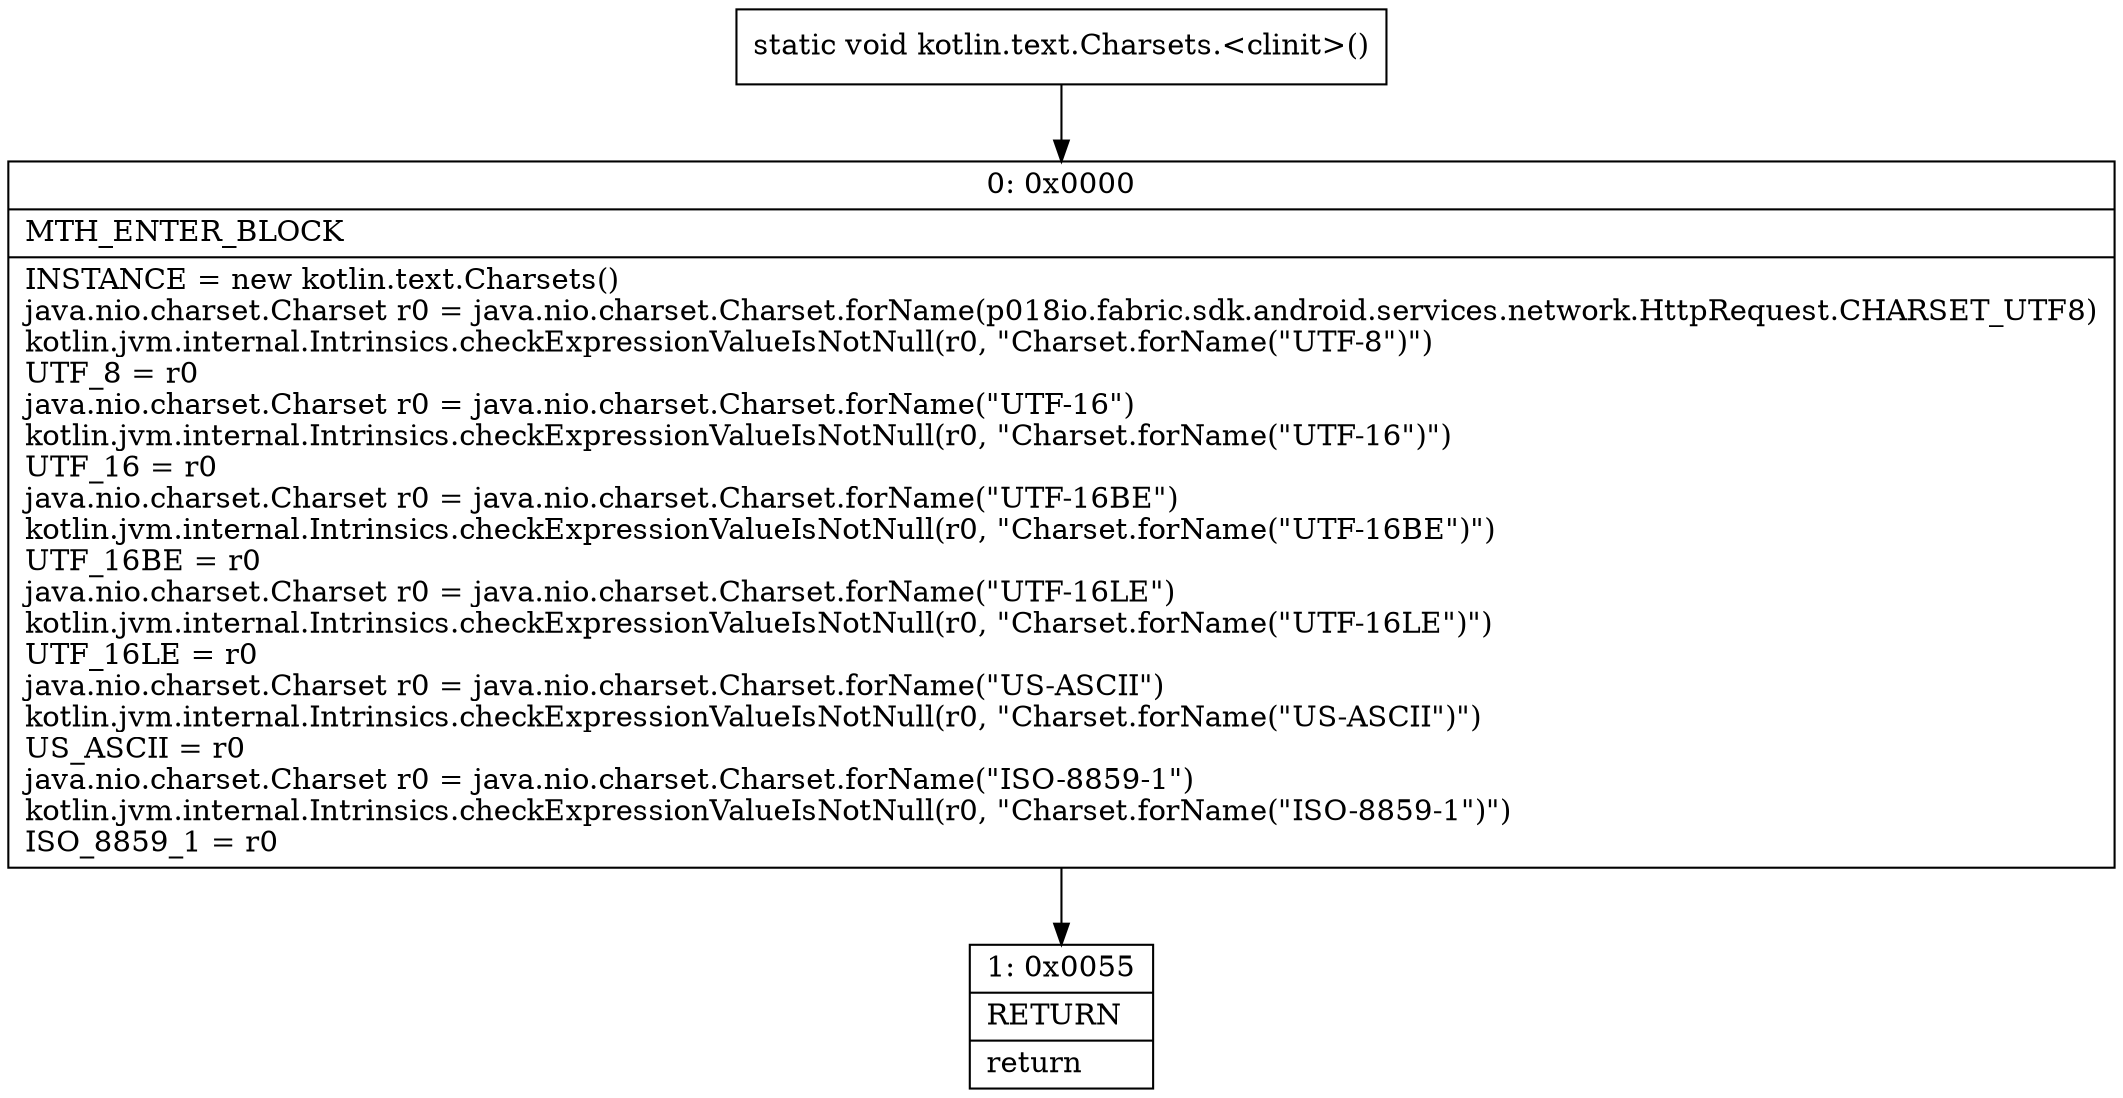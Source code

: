 digraph "CFG forkotlin.text.Charsets.\<clinit\>()V" {
Node_0 [shape=record,label="{0\:\ 0x0000|MTH_ENTER_BLOCK\l|INSTANCE = new kotlin.text.Charsets()\ljava.nio.charset.Charset r0 = java.nio.charset.Charset.forName(p018io.fabric.sdk.android.services.network.HttpRequest.CHARSET_UTF8)\lkotlin.jvm.internal.Intrinsics.checkExpressionValueIsNotNull(r0, \"Charset.forName(\"UTF\-8\")\")\lUTF_8 = r0\ljava.nio.charset.Charset r0 = java.nio.charset.Charset.forName(\"UTF\-16\")\lkotlin.jvm.internal.Intrinsics.checkExpressionValueIsNotNull(r0, \"Charset.forName(\"UTF\-16\")\")\lUTF_16 = r0\ljava.nio.charset.Charset r0 = java.nio.charset.Charset.forName(\"UTF\-16BE\")\lkotlin.jvm.internal.Intrinsics.checkExpressionValueIsNotNull(r0, \"Charset.forName(\"UTF\-16BE\")\")\lUTF_16BE = r0\ljava.nio.charset.Charset r0 = java.nio.charset.Charset.forName(\"UTF\-16LE\")\lkotlin.jvm.internal.Intrinsics.checkExpressionValueIsNotNull(r0, \"Charset.forName(\"UTF\-16LE\")\")\lUTF_16LE = r0\ljava.nio.charset.Charset r0 = java.nio.charset.Charset.forName(\"US\-ASCII\")\lkotlin.jvm.internal.Intrinsics.checkExpressionValueIsNotNull(r0, \"Charset.forName(\"US\-ASCII\")\")\lUS_ASCII = r0\ljava.nio.charset.Charset r0 = java.nio.charset.Charset.forName(\"ISO\-8859\-1\")\lkotlin.jvm.internal.Intrinsics.checkExpressionValueIsNotNull(r0, \"Charset.forName(\"ISO\-8859\-1\")\")\lISO_8859_1 = r0\l}"];
Node_1 [shape=record,label="{1\:\ 0x0055|RETURN\l|return\l}"];
MethodNode[shape=record,label="{static void kotlin.text.Charsets.\<clinit\>() }"];
MethodNode -> Node_0;
Node_0 -> Node_1;
}

